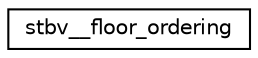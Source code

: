 digraph "Graphical Class Hierarchy"
{
 // LATEX_PDF_SIZE
  edge [fontname="Helvetica",fontsize="10",labelfontname="Helvetica",labelfontsize="10"];
  node [fontname="Helvetica",fontsize="10",shape=record];
  rankdir="LR";
  Node0 [label="stbv__floor_ordering",height=0.2,width=0.4,color="black", fillcolor="white", style="filled",URL="$structstbv____floor__ordering.html",tooltip=" "];
}
